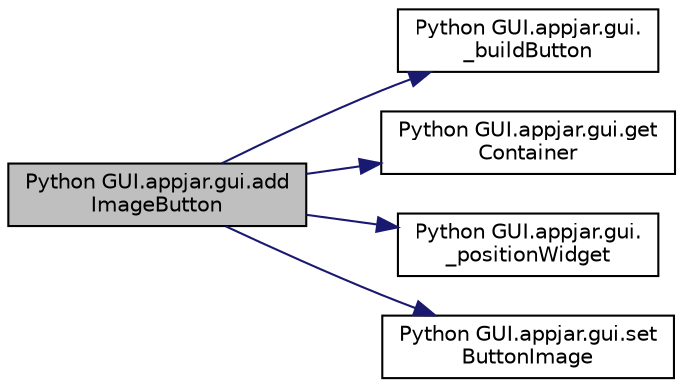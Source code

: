 digraph "Python GUI.appjar.gui.addImageButton"
{
  edge [fontname="Helvetica",fontsize="10",labelfontname="Helvetica",labelfontsize="10"];
  node [fontname="Helvetica",fontsize="10",shape=record];
  rankdir="LR";
  Node439 [label="Python GUI.appjar.gui.add\lImageButton",height=0.2,width=0.4,color="black", fillcolor="grey75", style="filled", fontcolor="black"];
  Node439 -> Node440 [color="midnightblue",fontsize="10",style="solid",fontname="Helvetica"];
  Node440 [label="Python GUI.appjar.gui.\l_buildButton",height=0.2,width=0.4,color="black", fillcolor="white", style="filled",URL="$class_python_01_g_u_i_1_1appjar_1_1gui.html#a60bf71629ff9a9e50730b28ab946d698"];
  Node439 -> Node441 [color="midnightblue",fontsize="10",style="solid",fontname="Helvetica"];
  Node441 [label="Python GUI.appjar.gui.get\lContainer",height=0.2,width=0.4,color="black", fillcolor="white", style="filled",URL="$class_python_01_g_u_i_1_1appjar_1_1gui.html#aa89c83e95e3952f6cc39fc23dffa15ce"];
  Node439 -> Node442 [color="midnightblue",fontsize="10",style="solid",fontname="Helvetica"];
  Node442 [label="Python GUI.appjar.gui.\l_positionWidget",height=0.2,width=0.4,color="black", fillcolor="white", style="filled",URL="$class_python_01_g_u_i_1_1appjar_1_1gui.html#a994cf4bbd47f434233271d3d8b0eb4c6"];
  Node439 -> Node443 [color="midnightblue",fontsize="10",style="solid",fontname="Helvetica"];
  Node443 [label="Python GUI.appjar.gui.set\lButtonImage",height=0.2,width=0.4,color="black", fillcolor="white", style="filled",URL="$class_python_01_g_u_i_1_1appjar_1_1gui.html#af92c6617a4c05ca02500c1083f4db5c4"];
}
